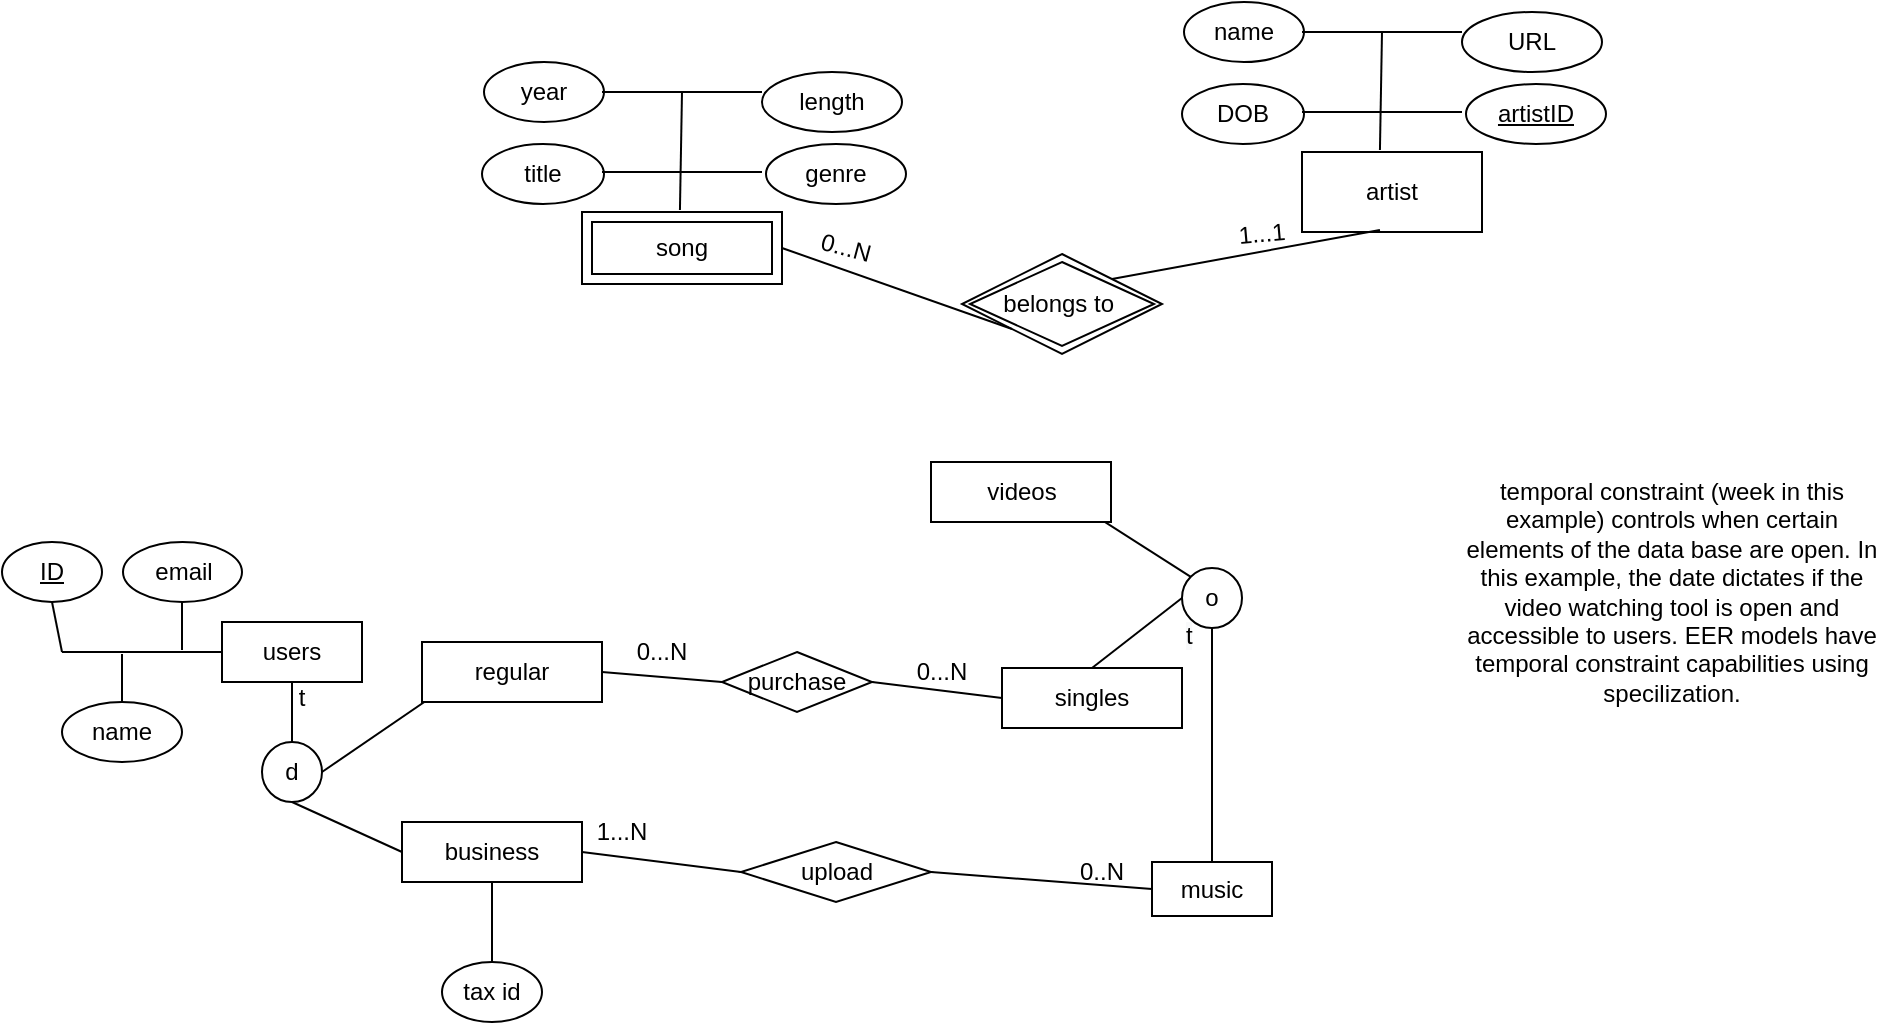 <mxfile version="16.5.3" type="github">
  <diagram id="7zytc4X0rFM4Li2k81rj" name="Page-1">
    <mxGraphModel dx="1319" dy="636" grid="1" gridSize="10" guides="1" tooltips="1" connect="1" arrows="1" fold="1" page="1" pageScale="1" pageWidth="1100" pageHeight="850" math="0" shadow="0">
      <root>
        <mxCell id="0" />
        <mxCell id="1" parent="0" />
        <mxCell id="agzaKm7U5vjEBMNBCcOe-2" value="" style="endArrow=none;html=1;rounded=0;exitX=0.433;exitY=-0.025;exitDx=0;exitDy=0;exitPerimeter=0;" edge="1" parent="1">
          <mxGeometry width="50" height="50" relative="1" as="geometry">
            <mxPoint x="368.97" y="204" as="sourcePoint" />
            <mxPoint x="370" y="145" as="targetPoint" />
          </mxGeometry>
        </mxCell>
        <mxCell id="agzaKm7U5vjEBMNBCcOe-3" value="" style="endArrow=none;html=1;rounded=0;" edge="1" parent="1">
          <mxGeometry width="50" height="50" relative="1" as="geometry">
            <mxPoint x="370" y="185" as="sourcePoint" />
            <mxPoint x="410" y="185" as="targetPoint" />
          </mxGeometry>
        </mxCell>
        <mxCell id="agzaKm7U5vjEBMNBCcOe-4" value="title" style="ellipse;whiteSpace=wrap;html=1;" vertex="1" parent="1">
          <mxGeometry x="270" y="171" width="61" height="30" as="geometry" />
        </mxCell>
        <mxCell id="agzaKm7U5vjEBMNBCcOe-5" value="year&lt;span style=&quot;color: rgba(0 , 0 , 0 , 0) ; font-family: monospace ; font-size: 0px&quot;&gt;%3CmxGraphModel%3E%3Croot%3E%3CmxCell%20id%3D%220%22%2F%3E%3CmxCell%20id%3D%221%22%20parent%3D%220%22%2F%3E%3CmxCell%20id%3D%222%22%20value%3D%22title%22%20style%3D%22ellipse%3BwhiteSpace%3Dwrap%3Bhtml%3D1%3B%22%20vertex%3D%221%22%20parent%3D%221%22%3E%3CmxGeometry%20x%3D%22520%22%20y%3D%22210%22%20width%3D%22120%22%20height%3D%2280%22%20as%3D%22geometry%22%2F%3E%3C%2FmxCell%3E%3C%2Froot%3E%3C%2FmxGraphModel%3E&lt;/span&gt;" style="ellipse;whiteSpace=wrap;html=1;" vertex="1" parent="1">
          <mxGeometry x="271" y="130" width="60" height="30" as="geometry" />
        </mxCell>
        <mxCell id="agzaKm7U5vjEBMNBCcOe-6" value="length" style="ellipse;whiteSpace=wrap;html=1;" vertex="1" parent="1">
          <mxGeometry x="410" y="135" width="70" height="30" as="geometry" />
        </mxCell>
        <mxCell id="agzaKm7U5vjEBMNBCcOe-7" value="genre" style="ellipse;whiteSpace=wrap;html=1;" vertex="1" parent="1">
          <mxGeometry x="412" y="171" width="70" height="30" as="geometry" />
        </mxCell>
        <mxCell id="agzaKm7U5vjEBMNBCcOe-8" value="" style="endArrow=none;html=1;rounded=0;" edge="1" parent="1">
          <mxGeometry width="50" height="50" relative="1" as="geometry">
            <mxPoint x="370" y="145" as="sourcePoint" />
            <mxPoint x="410" y="145" as="targetPoint" />
          </mxGeometry>
        </mxCell>
        <mxCell id="agzaKm7U5vjEBMNBCcOe-9" value="" style="endArrow=none;html=1;rounded=0;" edge="1" parent="1">
          <mxGeometry width="50" height="50" relative="1" as="geometry">
            <mxPoint x="330" y="145" as="sourcePoint" />
            <mxPoint x="370" y="145" as="targetPoint" />
          </mxGeometry>
        </mxCell>
        <mxCell id="agzaKm7U5vjEBMNBCcOe-11" value="" style="endArrow=none;html=1;rounded=0;" edge="1" parent="1">
          <mxGeometry width="50" height="50" relative="1" as="geometry">
            <mxPoint x="330" y="185" as="sourcePoint" />
            <mxPoint x="370" y="185" as="targetPoint" />
          </mxGeometry>
        </mxCell>
        <mxCell id="agzaKm7U5vjEBMNBCcOe-12" value="artist" style="rounded=0;whiteSpace=wrap;html=1;" vertex="1" parent="1">
          <mxGeometry x="680" y="175" width="90" height="40" as="geometry" />
        </mxCell>
        <mxCell id="agzaKm7U5vjEBMNBCcOe-13" value="" style="endArrow=none;html=1;rounded=0;exitX=0.433;exitY=-0.025;exitDx=0;exitDy=0;exitPerimeter=0;" edge="1" parent="1" source="agzaKm7U5vjEBMNBCcOe-12">
          <mxGeometry width="50" height="50" relative="1" as="geometry">
            <mxPoint x="710" y="165" as="sourcePoint" />
            <mxPoint x="720" y="115" as="targetPoint" />
          </mxGeometry>
        </mxCell>
        <mxCell id="agzaKm7U5vjEBMNBCcOe-14" value="" style="endArrow=none;html=1;rounded=0;" edge="1" parent="1">
          <mxGeometry width="50" height="50" relative="1" as="geometry">
            <mxPoint x="720" y="155" as="sourcePoint" />
            <mxPoint x="760" y="155" as="targetPoint" />
          </mxGeometry>
        </mxCell>
        <mxCell id="agzaKm7U5vjEBMNBCcOe-15" value="DOB" style="ellipse;whiteSpace=wrap;html=1;" vertex="1" parent="1">
          <mxGeometry x="620" y="141" width="61" height="30" as="geometry" />
        </mxCell>
        <mxCell id="agzaKm7U5vjEBMNBCcOe-16" value="name" style="ellipse;whiteSpace=wrap;html=1;" vertex="1" parent="1">
          <mxGeometry x="621" y="100" width="60" height="30" as="geometry" />
        </mxCell>
        <mxCell id="agzaKm7U5vjEBMNBCcOe-17" value="URL" style="ellipse;whiteSpace=wrap;html=1;" vertex="1" parent="1">
          <mxGeometry x="760" y="105" width="70" height="30" as="geometry" />
        </mxCell>
        <mxCell id="agzaKm7U5vjEBMNBCcOe-18" value="&lt;u&gt;artistID&lt;/u&gt;" style="ellipse;whiteSpace=wrap;html=1;" vertex="1" parent="1">
          <mxGeometry x="762" y="141" width="70" height="30" as="geometry" />
        </mxCell>
        <mxCell id="agzaKm7U5vjEBMNBCcOe-19" value="" style="endArrow=none;html=1;rounded=0;" edge="1" parent="1">
          <mxGeometry width="50" height="50" relative="1" as="geometry">
            <mxPoint x="720" y="115" as="sourcePoint" />
            <mxPoint x="760" y="115" as="targetPoint" />
          </mxGeometry>
        </mxCell>
        <mxCell id="agzaKm7U5vjEBMNBCcOe-20" value="" style="endArrow=none;html=1;rounded=0;" edge="1" parent="1">
          <mxGeometry width="50" height="50" relative="1" as="geometry">
            <mxPoint x="680" y="115" as="sourcePoint" />
            <mxPoint x="720" y="115" as="targetPoint" />
          </mxGeometry>
        </mxCell>
        <mxCell id="agzaKm7U5vjEBMNBCcOe-21" value="" style="endArrow=none;html=1;rounded=0;" edge="1" parent="1">
          <mxGeometry width="50" height="50" relative="1" as="geometry">
            <mxPoint x="680" y="155" as="sourcePoint" />
            <mxPoint x="720" y="155" as="targetPoint" />
          </mxGeometry>
        </mxCell>
        <mxCell id="agzaKm7U5vjEBMNBCcOe-22" value="song" style="shape=ext;margin=3;double=1;whiteSpace=wrap;html=1;align=center;" vertex="1" parent="1">
          <mxGeometry x="320" y="205" width="100" height="36" as="geometry" />
        </mxCell>
        <mxCell id="agzaKm7U5vjEBMNBCcOe-26" value="belongs to&amp;nbsp;" style="shape=rhombus;double=1;perimeter=rhombusPerimeter;whiteSpace=wrap;html=1;align=center;" vertex="1" parent="1">
          <mxGeometry x="510" y="226" width="100" height="50" as="geometry" />
        </mxCell>
        <mxCell id="agzaKm7U5vjEBMNBCcOe-28" value="" style="endArrow=none;html=1;rounded=0;exitX=1;exitY=0.5;exitDx=0;exitDy=0;entryX=0;entryY=1;entryDx=0;entryDy=0;" edge="1" parent="1" source="agzaKm7U5vjEBMNBCcOe-22" target="agzaKm7U5vjEBMNBCcOe-26">
          <mxGeometry width="50" height="50" relative="1" as="geometry">
            <mxPoint x="620" y="350" as="sourcePoint" />
            <mxPoint x="560" y="270" as="targetPoint" />
          </mxGeometry>
        </mxCell>
        <mxCell id="agzaKm7U5vjEBMNBCcOe-29" value="" style="endArrow=none;html=1;rounded=0;exitX=1;exitY=0;exitDx=0;exitDy=0;entryX=0.433;entryY=0.975;entryDx=0;entryDy=0;entryPerimeter=0;" edge="1" parent="1" source="agzaKm7U5vjEBMNBCcOe-26" target="agzaKm7U5vjEBMNBCcOe-12">
          <mxGeometry width="50" height="50" relative="1" as="geometry">
            <mxPoint x="690" y="268.5" as="sourcePoint" />
            <mxPoint x="795" y="256" as="targetPoint" />
          </mxGeometry>
        </mxCell>
        <mxCell id="agzaKm7U5vjEBMNBCcOe-30" value="0...N" style="text;html=1;strokeColor=none;fillColor=none;align=center;verticalAlign=middle;whiteSpace=wrap;rounded=0;rotation=15;" vertex="1" parent="1">
          <mxGeometry x="422" y="208" width="60" height="30" as="geometry" />
        </mxCell>
        <mxCell id="agzaKm7U5vjEBMNBCcOe-31" value="1...1" style="text;html=1;strokeColor=none;fillColor=none;align=center;verticalAlign=middle;whiteSpace=wrap;rounded=0;rotation=-5;" vertex="1" parent="1">
          <mxGeometry x="630" y="201" width="60" height="30" as="geometry" />
        </mxCell>
        <mxCell id="agzaKm7U5vjEBMNBCcOe-32" value="users" style="rounded=0;whiteSpace=wrap;html=1;" vertex="1" parent="1">
          <mxGeometry x="140" y="410" width="70" height="30" as="geometry" />
        </mxCell>
        <mxCell id="agzaKm7U5vjEBMNBCcOe-33" value="" style="endArrow=none;html=1;rounded=0;entryX=0.5;entryY=1;entryDx=0;entryDy=0;" edge="1" parent="1" target="agzaKm7U5vjEBMNBCcOe-32">
          <mxGeometry width="50" height="50" relative="1" as="geometry">
            <mxPoint x="175" y="470" as="sourcePoint" />
            <mxPoint x="140" y="490" as="targetPoint" />
          </mxGeometry>
        </mxCell>
        <mxCell id="agzaKm7U5vjEBMNBCcOe-34" value="d" style="ellipse;whiteSpace=wrap;html=1;aspect=fixed;" vertex="1" parent="1">
          <mxGeometry x="160" y="470" width="30" height="30" as="geometry" />
        </mxCell>
        <mxCell id="agzaKm7U5vjEBMNBCcOe-35" value="t" style="text;html=1;strokeColor=none;fillColor=none;align=center;verticalAlign=middle;whiteSpace=wrap;rounded=0;" vertex="1" parent="1">
          <mxGeometry x="150" y="433" width="60" height="30" as="geometry" />
        </mxCell>
        <mxCell id="agzaKm7U5vjEBMNBCcOe-36" value="" style="endArrow=none;html=1;rounded=0;exitX=0;exitY=0.5;exitDx=0;exitDy=0;entryX=0.5;entryY=1;entryDx=0;entryDy=0;" edge="1" parent="1" source="agzaKm7U5vjEBMNBCcOe-38" target="agzaKm7U5vjEBMNBCcOe-34">
          <mxGeometry width="50" height="50" relative="1" as="geometry">
            <mxPoint x="130" y="510" as="sourcePoint" />
            <mxPoint x="160" y="500" as="targetPoint" />
          </mxGeometry>
        </mxCell>
        <mxCell id="agzaKm7U5vjEBMNBCcOe-37" value="" style="endArrow=none;html=1;rounded=0;exitX=1;exitY=0.5;exitDx=0;exitDy=0;entryX=0.5;entryY=0;entryDx=0;entryDy=0;" edge="1" parent="1" source="agzaKm7U5vjEBMNBCcOe-34" target="agzaKm7U5vjEBMNBCcOe-40">
          <mxGeometry width="50" height="50" relative="1" as="geometry">
            <mxPoint x="320" y="550" as="sourcePoint" />
            <mxPoint x="230" y="510" as="targetPoint" />
          </mxGeometry>
        </mxCell>
        <mxCell id="agzaKm7U5vjEBMNBCcOe-38" value="business&lt;span style=&quot;color: rgba(0 , 0 , 0 , 0) ; font-family: monospace ; font-size: 0px&quot;&gt;%3CmxGraphModel%3E%3Croot%3E%3CmxCell%20id%3D%220%22%2F%3E%3CmxCell%20id%3D%221%22%20parent%3D%220%22%2F%3E%3CmxCell%20id%3D%222%22%20value%3D%220...N%22%20style%3D%22text%3Bhtml%3D1%3BstrokeColor%3Dnone%3BfillColor%3Dnone%3Balign%3Dcenter%3BverticalAlign%3Dmiddle%3BwhiteSpace%3Dwrap%3Brounded%3D0%3B%22%20vertex%3D%221%22%20parent%3D%221%22%3E%3CmxGeometry%20x%3D%22320%22%20y%3D%22410%22%20width%3D%2260%22%20height%3D%2230%22%20as%3D%22geometry%22%2F%3E%3C%2FmxCell%3E%3C%2Froot%3E%3C%2FmxGraphModel%3E&lt;/span&gt;" style="rounded=0;whiteSpace=wrap;html=1;" vertex="1" parent="1">
          <mxGeometry x="230" y="510" width="90" height="30" as="geometry" />
        </mxCell>
        <mxCell id="agzaKm7U5vjEBMNBCcOe-40" value="regular" style="rounded=0;whiteSpace=wrap;html=1;" vertex="1" parent="1">
          <mxGeometry x="240" y="420" width="90" height="30" as="geometry" />
        </mxCell>
        <mxCell id="agzaKm7U5vjEBMNBCcOe-42" value="" style="endArrow=none;html=1;rounded=0;entryX=0;entryY=0.5;entryDx=0;entryDy=0;" edge="1" parent="1" target="agzaKm7U5vjEBMNBCcOe-32">
          <mxGeometry width="50" height="50" relative="1" as="geometry">
            <mxPoint x="60" y="425" as="sourcePoint" />
            <mxPoint x="100" y="390" as="targetPoint" />
          </mxGeometry>
        </mxCell>
        <mxCell id="agzaKm7U5vjEBMNBCcOe-43" value="" style="endArrow=none;html=1;rounded=0;" edge="1" parent="1">
          <mxGeometry width="50" height="50" relative="1" as="geometry">
            <mxPoint x="120" y="424" as="sourcePoint" />
            <mxPoint x="120" y="394" as="targetPoint" />
          </mxGeometry>
        </mxCell>
        <mxCell id="agzaKm7U5vjEBMNBCcOe-44" value="&lt;u&gt;ID&lt;/u&gt;" style="ellipse;whiteSpace=wrap;html=1;" vertex="1" parent="1">
          <mxGeometry x="30" y="370" width="50" height="30" as="geometry" />
        </mxCell>
        <mxCell id="agzaKm7U5vjEBMNBCcOe-45" value="name" style="ellipse;whiteSpace=wrap;html=1;" vertex="1" parent="1">
          <mxGeometry x="60" y="450" width="60" height="30" as="geometry" />
        </mxCell>
        <mxCell id="agzaKm7U5vjEBMNBCcOe-46" value="email" style="ellipse;whiteSpace=wrap;html=1;" vertex="1" parent="1">
          <mxGeometry x="90.5" y="370" width="59.5" height="30" as="geometry" />
        </mxCell>
        <mxCell id="agzaKm7U5vjEBMNBCcOe-47" value="tax id" style="ellipse;whiteSpace=wrap;html=1;" vertex="1" parent="1">
          <mxGeometry x="250" y="580" width="50" height="30" as="geometry" />
        </mxCell>
        <mxCell id="agzaKm7U5vjEBMNBCcOe-48" value="" style="endArrow=none;html=1;rounded=0;entryX=0.5;entryY=1;entryDx=0;entryDy=0;" edge="1" parent="1" target="agzaKm7U5vjEBMNBCcOe-44">
          <mxGeometry width="50" height="50" relative="1" as="geometry">
            <mxPoint x="60" y="425" as="sourcePoint" />
            <mxPoint x="50" y="430" as="targetPoint" />
          </mxGeometry>
        </mxCell>
        <mxCell id="agzaKm7U5vjEBMNBCcOe-50" value="" style="endArrow=none;html=1;rounded=0;exitX=0.5;exitY=0;exitDx=0;exitDy=0;" edge="1" parent="1" source="agzaKm7U5vjEBMNBCcOe-45">
          <mxGeometry width="50" height="50" relative="1" as="geometry">
            <mxPoint x="90" y="450" as="sourcePoint" />
            <mxPoint x="90" y="426" as="targetPoint" />
          </mxGeometry>
        </mxCell>
        <mxCell id="agzaKm7U5vjEBMNBCcOe-51" value="" style="endArrow=none;html=1;rounded=0;entryX=0.5;entryY=1;entryDx=0;entryDy=0;exitX=0.5;exitY=0;exitDx=0;exitDy=0;" edge="1" parent="1" source="agzaKm7U5vjEBMNBCcOe-47" target="agzaKm7U5vjEBMNBCcOe-38">
          <mxGeometry width="50" height="50" relative="1" as="geometry">
            <mxPoint x="250" y="570" as="sourcePoint" />
            <mxPoint x="100" y="540" as="targetPoint" />
          </mxGeometry>
        </mxCell>
        <mxCell id="agzaKm7U5vjEBMNBCcOe-52" value="music" style="rounded=0;whiteSpace=wrap;html=1;" vertex="1" parent="1">
          <mxGeometry x="605" y="530" width="60" height="27" as="geometry" />
        </mxCell>
        <mxCell id="agzaKm7U5vjEBMNBCcOe-54" value="o" style="ellipse;whiteSpace=wrap;html=1;aspect=fixed;" vertex="1" parent="1">
          <mxGeometry x="620" y="383" width="30" height="30" as="geometry" />
        </mxCell>
        <mxCell id="agzaKm7U5vjEBMNBCcOe-55" value="&lt;meta charset=&quot;utf-8&quot;&gt;&lt;span style=&quot;color: rgb(0, 0, 0); font-family: helvetica; font-size: 12px; font-style: normal; font-weight: 400; letter-spacing: normal; text-align: center; text-indent: 0px; text-transform: none; word-spacing: 0px; background-color: rgb(248, 249, 250); display: inline; float: none;&quot;&gt;t&lt;/span&gt;" style="text;whiteSpace=wrap;html=1;" vertex="1" parent="1">
          <mxGeometry x="620" y="403" width="30" height="30" as="geometry" />
        </mxCell>
        <mxCell id="agzaKm7U5vjEBMNBCcOe-56" value="" style="endArrow=none;html=1;rounded=0;exitX=0.5;exitY=1;exitDx=0;exitDy=0;entryX=0.5;entryY=0;entryDx=0;entryDy=0;" edge="1" parent="1" source="agzaKm7U5vjEBMNBCcOe-54" target="agzaKm7U5vjEBMNBCcOe-52">
          <mxGeometry width="50" height="50" relative="1" as="geometry">
            <mxPoint x="635" y="373" as="sourcePoint" />
            <mxPoint x="635" y="520" as="targetPoint" />
          </mxGeometry>
        </mxCell>
        <mxCell id="agzaKm7U5vjEBMNBCcOe-57" value="" style="endArrow=none;html=1;rounded=0;entryX=0;entryY=0;entryDx=0;entryDy=0;exitX=0.444;exitY=0;exitDx=0;exitDy=0;exitPerimeter=0;" edge="1" parent="1" source="agzaKm7U5vjEBMNBCcOe-58" target="agzaKm7U5vjEBMNBCcOe-54">
          <mxGeometry width="50" height="50" relative="1" as="geometry">
            <mxPoint x="695" y="433" as="sourcePoint" />
            <mxPoint x="755" y="433" as="targetPoint" />
          </mxGeometry>
        </mxCell>
        <mxCell id="agzaKm7U5vjEBMNBCcOe-58" value="videos" style="rounded=0;whiteSpace=wrap;html=1;" vertex="1" parent="1">
          <mxGeometry x="494.5" y="330" width="90" height="30" as="geometry" />
        </mxCell>
        <mxCell id="agzaKm7U5vjEBMNBCcOe-59" value="singles" style="rounded=0;whiteSpace=wrap;html=1;" vertex="1" parent="1">
          <mxGeometry x="530" y="433" width="90" height="30" as="geometry" />
        </mxCell>
        <mxCell id="agzaKm7U5vjEBMNBCcOe-60" value="" style="endArrow=none;html=1;rounded=0;entryX=0;entryY=0.5;entryDx=0;entryDy=0;exitX=0.5;exitY=0;exitDx=0;exitDy=0;" edge="1" parent="1" source="agzaKm7U5vjEBMNBCcOe-59" target="agzaKm7U5vjEBMNBCcOe-54">
          <mxGeometry width="50" height="50" relative="1" as="geometry">
            <mxPoint x="515" y="443" as="sourcePoint" />
            <mxPoint x="565" y="393" as="targetPoint" />
          </mxGeometry>
        </mxCell>
        <mxCell id="agzaKm7U5vjEBMNBCcOe-61" value="" style="endArrow=none;html=1;rounded=0;entryX=0;entryY=0.5;entryDx=0;entryDy=0;" edge="1" parent="1" target="agzaKm7U5vjEBMNBCcOe-62">
          <mxGeometry width="50" height="50" relative="1" as="geometry">
            <mxPoint x="330" y="435" as="sourcePoint" />
            <mxPoint x="390" y="450" as="targetPoint" />
          </mxGeometry>
        </mxCell>
        <mxCell id="agzaKm7U5vjEBMNBCcOe-62" value="purchase" style="shape=rhombus;perimeter=rhombusPerimeter;whiteSpace=wrap;html=1;align=center;" vertex="1" parent="1">
          <mxGeometry x="390" y="425" width="75" height="30" as="geometry" />
        </mxCell>
        <mxCell id="agzaKm7U5vjEBMNBCcOe-63" value="" style="endArrow=none;html=1;rounded=0;entryX=0;entryY=0.5;entryDx=0;entryDy=0;exitX=1;exitY=0.5;exitDx=0;exitDy=0;" edge="1" parent="1" source="agzaKm7U5vjEBMNBCcOe-62" target="agzaKm7U5vjEBMNBCcOe-59">
          <mxGeometry width="50" height="50" relative="1" as="geometry">
            <mxPoint x="450" y="510" as="sourcePoint" />
            <mxPoint x="500" y="460" as="targetPoint" />
          </mxGeometry>
        </mxCell>
        <mxCell id="agzaKm7U5vjEBMNBCcOe-64" value="0...N" style="text;html=1;strokeColor=none;fillColor=none;align=center;verticalAlign=middle;whiteSpace=wrap;rounded=0;" vertex="1" parent="1">
          <mxGeometry x="330" y="410" width="60" height="30" as="geometry" />
        </mxCell>
        <mxCell id="agzaKm7U5vjEBMNBCcOe-65" value="0...N" style="text;html=1;strokeColor=none;fillColor=none;align=center;verticalAlign=middle;whiteSpace=wrap;rounded=0;" vertex="1" parent="1">
          <mxGeometry x="470" y="420" width="60" height="30" as="geometry" />
        </mxCell>
        <mxCell id="agzaKm7U5vjEBMNBCcOe-66" value="" style="endArrow=none;html=1;rounded=0;entryX=1;entryY=0.5;entryDx=0;entryDy=0;exitX=0;exitY=0.5;exitDx=0;exitDy=0;" edge="1" parent="1" source="agzaKm7U5vjEBMNBCcOe-67" target="agzaKm7U5vjEBMNBCcOe-38">
          <mxGeometry width="50" height="50" relative="1" as="geometry">
            <mxPoint x="400" y="530" as="sourcePoint" />
            <mxPoint x="380" y="550" as="targetPoint" />
          </mxGeometry>
        </mxCell>
        <mxCell id="agzaKm7U5vjEBMNBCcOe-67" value="upload" style="shape=rhombus;perimeter=rhombusPerimeter;whiteSpace=wrap;html=1;align=center;" vertex="1" parent="1">
          <mxGeometry x="399.5" y="520" width="95" height="30" as="geometry" />
        </mxCell>
        <mxCell id="agzaKm7U5vjEBMNBCcOe-68" value="" style="endArrow=none;html=1;rounded=0;entryX=1;entryY=0.5;entryDx=0;entryDy=0;exitX=0;exitY=0.5;exitDx=0;exitDy=0;" edge="1" parent="1" source="agzaKm7U5vjEBMNBCcOe-52" target="agzaKm7U5vjEBMNBCcOe-67">
          <mxGeometry width="50" height="50" relative="1" as="geometry">
            <mxPoint x="490" y="680" as="sourcePoint" />
            <mxPoint x="540" y="630" as="targetPoint" />
          </mxGeometry>
        </mxCell>
        <mxCell id="agzaKm7U5vjEBMNBCcOe-69" value="1...N" style="text;html=1;strokeColor=none;fillColor=none;align=center;verticalAlign=middle;whiteSpace=wrap;rounded=0;" vertex="1" parent="1">
          <mxGeometry x="310" y="500" width="60" height="30" as="geometry" />
        </mxCell>
        <mxCell id="agzaKm7U5vjEBMNBCcOe-70" value="0..N" style="text;html=1;strokeColor=none;fillColor=none;align=center;verticalAlign=middle;whiteSpace=wrap;rounded=0;" vertex="1" parent="1">
          <mxGeometry x="550" y="520" width="60" height="30" as="geometry" />
        </mxCell>
        <mxCell id="agzaKm7U5vjEBMNBCcOe-71" value="temporal constraint (week in this example) controls when certain elements of the data base are open. In this example, the date dictates if the video watching tool is open and accessible to users. EER models have temporal constraint capabilities using specilization." style="text;html=1;strokeColor=none;fillColor=none;align=center;verticalAlign=middle;whiteSpace=wrap;rounded=0;" vertex="1" parent="1">
          <mxGeometry x="760" y="350" width="210" height="90" as="geometry" />
        </mxCell>
      </root>
    </mxGraphModel>
  </diagram>
</mxfile>
